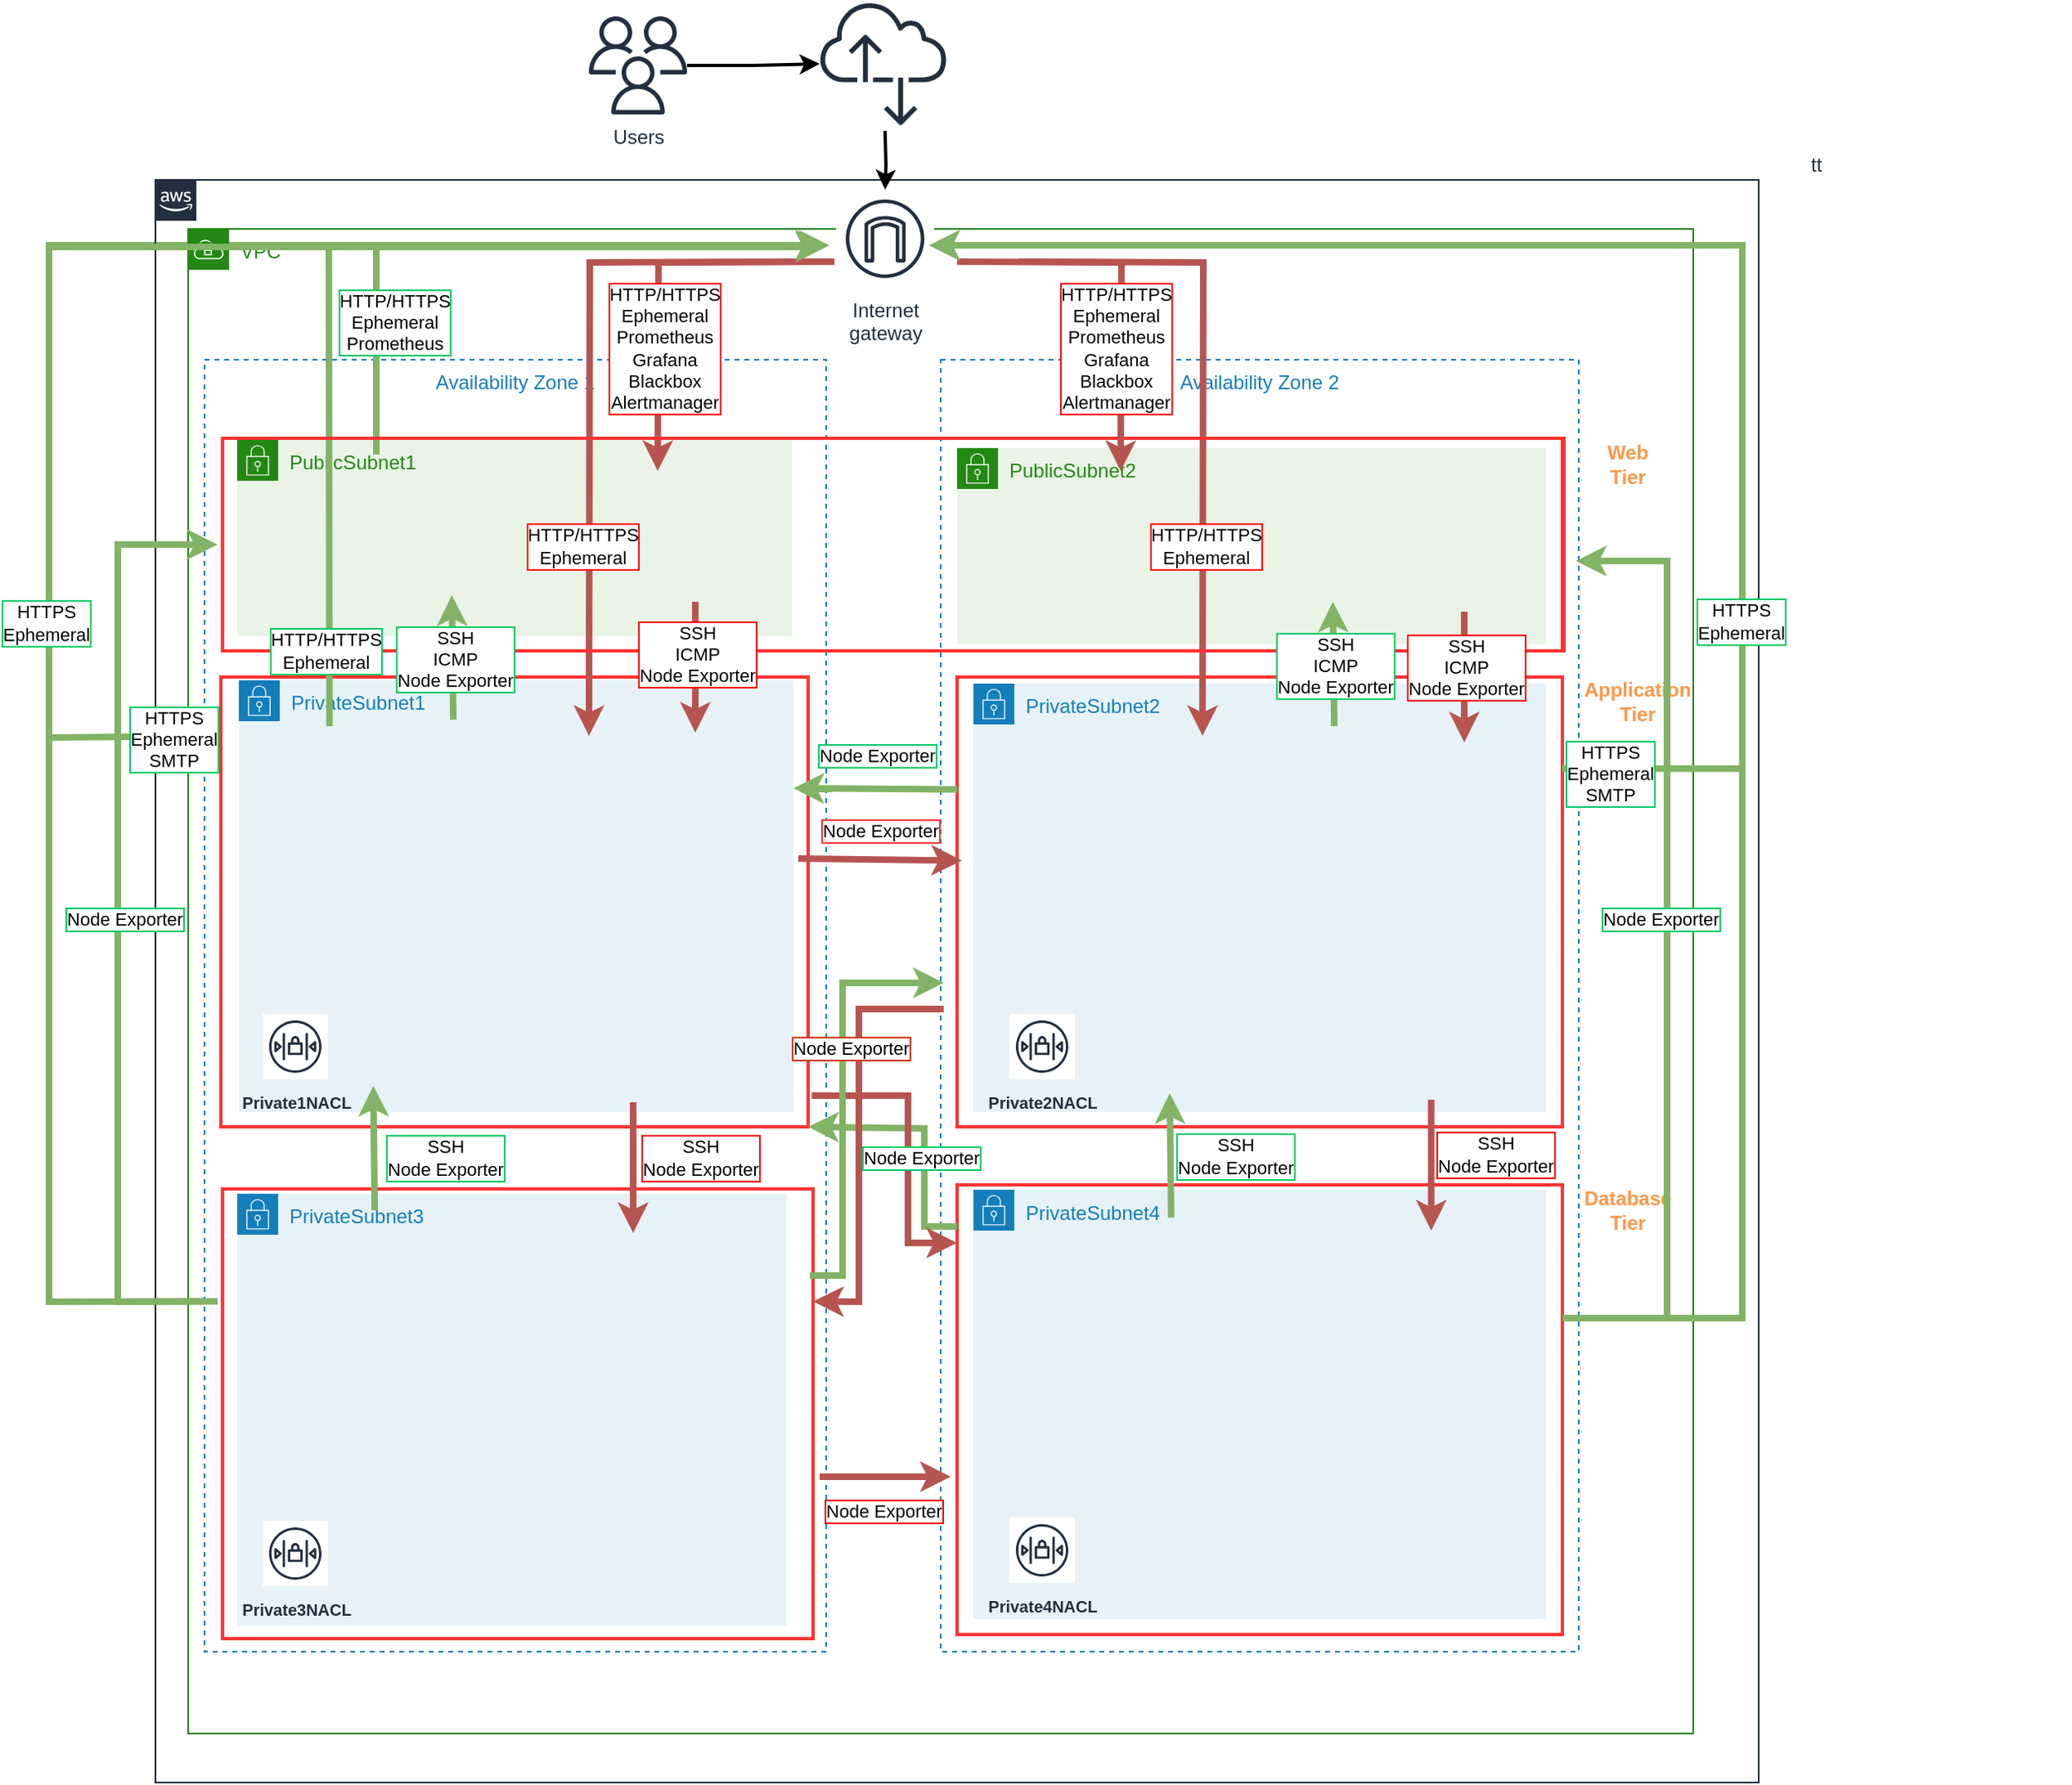 <mxfile version="20.7.4" type="device"><diagram id="jrXY4hO8n29qiqvIHeQG" name="Page-1"><mxGraphModel dx="2433" dy="2017" grid="1" gridSize="10" guides="1" tooltips="1" connect="1" arrows="1" fold="1" page="0" pageScale="1" pageWidth="827" pageHeight="1169" math="0" shadow="0"><root><mxCell id="0"/><mxCell id="1" parent="0"/><mxCell id="2zdiaghxo6D1exUONl13-29" value="" style="endArrow=classic;html=1;rounded=0;strokeColor=#82b366;fillColor=#d5e8d4;strokeWidth=4;exitX=0;exitY=0.25;exitDx=0;exitDy=0;" parent="1" source="2zdiaghxo6D1exUONl13-2" edge="1"><mxGeometry x="-1" y="185" width="50" height="50" relative="1" as="geometry"><mxPoint x="-1030" y="-110" as="sourcePoint"/><mxPoint x="-640" y="-760" as="targetPoint"/><Array as="points"><mxPoint x="-1115" y="-114"/><mxPoint x="-1115" y="-343"/><mxPoint x="-1115" y="-760"/></Array><mxPoint x="1" y="14" as="offset"/></mxGeometry></mxCell><mxCell id="5G6M97Ru5O6IGqaMy1Rf-22" value="tt" style="points=[[0,0],[0.25,0],[0.5,0],[0.75,0],[1,0],[1,0.25],[1,0.5],[1,0.75],[1,1],[0.75,1],[0.5,1],[0.25,1],[0,1],[0,0.75],[0,0.5],[0,0.25]];outlineConnect=0;gradientColor=none;html=1;whiteSpace=wrap;fontSize=12;fontStyle=0;shape=mxgraph.aws4.group;grIcon=mxgraph.aws4.group_aws_cloud_alt;strokeColor=#232F3E;verticalAlign=bottom;align=left;spacingLeft=30;fontColor=#232F3E;dashed=0;fillColor=none;labelPosition=right;verticalLabelPosition=top;" parent="1" vertex="1"><mxGeometry x="-1050" y="-800" width="980" height="980" as="geometry"/></mxCell><mxCell id="5G6M97Ru5O6IGqaMy1Rf-23" value="VPC" style="points=[[0,0],[0.25,0],[0.5,0],[0.75,0],[1,0],[1,0.25],[1,0.5],[1,0.75],[1,1],[0.75,1],[0.5,1],[0.25,1],[0,1],[0,0.75],[0,0.5],[0,0.25]];outlineConnect=0;gradientColor=none;html=1;whiteSpace=wrap;fontSize=12;fontStyle=0;shape=mxgraph.aws4.group;grIcon=mxgraph.aws4.group_vpc;strokeColor=#248814;fillColor=none;verticalAlign=top;align=left;spacingLeft=30;dashed=0;fontColor=#248814;" parent="1" vertex="1"><mxGeometry x="-1030" y="-770" width="920" height="920" as="geometry"/></mxCell><mxCell id="5G6M97Ru5O6IGqaMy1Rf-32" value="Availability Zone 2" style="strokeColor=#147EBA;dashed=1;verticalAlign=top;fontStyle=0;fontColor=#147EBA;" parent="1" vertex="1"><mxGeometry x="-570" y="-690" width="390" height="790" as="geometry"/></mxCell><mxCell id="2zdiaghxo6D1exUONl13-38" value="&lt;p style=&quot;line-height: 0%;&quot;&gt;&lt;br&gt;&lt;/p&gt;" style="rounded=0;whiteSpace=wrap;html=1;strokeColor=#FF3333;strokeWidth=2;fillColor=none;labelPosition=right;verticalLabelPosition=top;align=left;verticalAlign=bottom;fontColor=default;" parent="1" vertex="1"><mxGeometry x="-1010" y="-642" width="820" height="130" as="geometry"/></mxCell><mxCell id="5G6M97Ru5O6IGqaMy1Rf-31" value="Availability Zone 1" style="strokeColor=#147EBA;dashed=1;verticalAlign=top;fontStyle=0;fontColor=#147EBA;" parent="1" vertex="1"><mxGeometry x="-1020" y="-690" width="380" height="790" as="geometry"/></mxCell><mxCell id="2zdiaghxo6D1exUONl13-3" value="" style="rounded=0;whiteSpace=wrap;html=1;strokeColor=#FF3333;strokeWidth=2;fillColor=none;" parent="1" vertex="1"><mxGeometry x="-560" y="-185.5" width="370" height="275" as="geometry"/></mxCell><mxCell id="2zdiaghxo6D1exUONl13-2" value="" style="rounded=0;whiteSpace=wrap;html=1;strokeColor=#FF3333;strokeWidth=2;fillColor=none;" parent="1" vertex="1"><mxGeometry x="-1009" y="-183" width="361" height="275" as="geometry"/></mxCell><mxCell id="5G6M97Ru5O6IGqaMy1Rf-27" value="PrivateSubnet2" style="points=[[0,0],[0.25,0],[0.5,0],[0.75,0],[1,0],[1,0.25],[1,0.5],[1,0.75],[1,1],[0.75,1],[0.5,1],[0.25,1],[0,1],[0,0.75],[0,0.5],[0,0.25]];outlineConnect=0;gradientColor=none;html=1;whiteSpace=wrap;fontSize=12;fontStyle=0;shape=mxgraph.aws4.group;grIcon=mxgraph.aws4.group_security_group;grStroke=0;strokeColor=#147EBA;fillColor=#E6F2F8;verticalAlign=top;align=left;spacingLeft=30;fontColor=#147EBA;dashed=0;" parent="1" vertex="1"><mxGeometry x="-550" y="-492" width="350" height="262" as="geometry"/></mxCell><mxCell id="2zdiaghxo6D1exUONl13-4" value="&lt;blockquote style=&quot;margin: 0px 0px 0px 40px; border: none; padding: 0px; line-height: 0%;&quot;&gt;&lt;br&gt;&lt;/blockquote&gt;" style="rounded=0;whiteSpace=wrap;html=1;strokeColor=#FF3333;strokeWidth=2;fillColor=none;align=left;labelPosition=right;verticalLabelPosition=top;verticalAlign=bottom;fontColor=#FF0000;fontStyle=1" parent="1" vertex="1"><mxGeometry x="-560" y="-496" width="370" height="275" as="geometry"/></mxCell><mxCell id="2zdiaghxo6D1exUONl13-5" value="" style="rounded=0;whiteSpace=wrap;html=1;strokeColor=#FF3333;strokeWidth=2;fillColor=none;" parent="1" vertex="1"><mxGeometry x="-1010" y="-496" width="359" height="275" as="geometry"/></mxCell><mxCell id="5G6M97Ru5O6IGqaMy1Rf-26" value="PrivateSubnet1" style="points=[[0,0],[0.25,0],[0.5,0],[0.75,0],[1,0],[1,0.25],[1,0.5],[1,0.75],[1,1],[0.75,1],[0.5,1],[0.25,1],[0,1],[0,0.75],[0,0.5],[0,0.25]];outlineConnect=0;gradientColor=none;html=1;whiteSpace=wrap;fontSize=12;fontStyle=0;shape=mxgraph.aws4.group;grIcon=mxgraph.aws4.group_security_group;grStroke=0;strokeColor=#147EBA;fillColor=#E6F2F8;verticalAlign=top;align=left;spacingLeft=30;fontColor=#147EBA;dashed=0;" parent="1" vertex="1"><mxGeometry x="-999" y="-494" width="339" height="264" as="geometry"/></mxCell><mxCell id="5G6M97Ru5O6IGqaMy1Rf-24" value="PublicSubnet1" style="points=[[0,0],[0.25,0],[0.5,0],[0.75,0],[1,0],[1,0.25],[1,0.5],[1,0.75],[1,1],[0.75,1],[0.5,1],[0.25,1],[0,1],[0,0.75],[0,0.5],[0,0.25]];outlineConnect=0;gradientColor=none;html=1;whiteSpace=wrap;fontSize=12;fontStyle=0;shape=mxgraph.aws4.group;grIcon=mxgraph.aws4.group_security_group;grStroke=0;strokeColor=#248814;fillColor=#E9F3E6;verticalAlign=top;align=left;spacingLeft=30;fontColor=#248814;dashed=0;" parent="1" vertex="1"><mxGeometry x="-1000" y="-641" width="339" height="120" as="geometry"/></mxCell><mxCell id="5G6M97Ru5O6IGqaMy1Rf-25" value="PublicSubnet2" style="points=[[0,0],[0.25,0],[0.5,0],[0.75,0],[1,0],[1,0.25],[1,0.5],[1,0.75],[1,1],[0.75,1],[0.5,1],[0.25,1],[0,1],[0,0.75],[0,0.5],[0,0.25]];outlineConnect=0;gradientColor=none;html=1;whiteSpace=wrap;fontSize=12;fontStyle=0;shape=mxgraph.aws4.group;grIcon=mxgraph.aws4.group_security_group;grStroke=0;strokeColor=#248814;fillColor=#E9F3E6;verticalAlign=top;align=left;spacingLeft=30;fontColor=#248814;dashed=0;" parent="1" vertex="1"><mxGeometry x="-560" y="-636" width="360" height="120" as="geometry"/></mxCell><mxCell id="xLXbCmjDXcXgFieV5TB8-3" value="" style="edgeStyle=orthogonalEdgeStyle;rounded=0;orthogonalLoop=1;jettySize=auto;html=1;strokeWidth=2;" parent="1" source="5G6M97Ru5O6IGqaMy1Rf-37" target="xLXbCmjDXcXgFieV5TB8-2" edge="1"><mxGeometry relative="1" as="geometry"/></mxCell><mxCell id="5G6M97Ru5O6IGqaMy1Rf-37" value="Users" style="outlineConnect=0;fontColor=#232F3E;gradientColor=none;fillColor=#232F3E;strokeColor=none;dashed=0;verticalLabelPosition=bottom;verticalAlign=top;align=center;html=1;fontSize=12;fontStyle=0;aspect=fixed;pointerEvents=1;shape=mxgraph.aws4.users;" parent="1" vertex="1"><mxGeometry x="-785" y="-900" width="60" height="60" as="geometry"/></mxCell><mxCell id="xLXbCmjDXcXgFieV5TB8-1" value="Internet&#10;gateway" style="sketch=0;outlineConnect=0;fontColor=#232F3E;gradientColor=none;strokeColor=#232F3E;fillColor=#ffffff;dashed=0;verticalLabelPosition=bottom;verticalAlign=top;align=center;html=1;fontSize=12;fontStyle=0;aspect=fixed;shape=mxgraph.aws4.resourceIcon;resIcon=mxgraph.aws4.internet_gateway;" parent="1" vertex="1"><mxGeometry x="-634" y="-794" width="60" height="60" as="geometry"/></mxCell><mxCell id="xLXbCmjDXcXgFieV5TB8-4" value="" style="edgeStyle=orthogonalEdgeStyle;rounded=0;orthogonalLoop=1;jettySize=auto;html=1;strokeWidth=2;" parent="1" target="xLXbCmjDXcXgFieV5TB8-1" edge="1"><mxGeometry relative="1" as="geometry"><mxPoint x="-604" y="-830" as="sourcePoint"/></mxGeometry></mxCell><mxCell id="xLXbCmjDXcXgFieV5TB8-2" value="" style="sketch=0;outlineConnect=0;fontColor=#232F3E;gradientColor=none;fillColor=#232F3D;strokeColor=none;dashed=0;verticalLabelPosition=bottom;verticalAlign=top;align=center;html=1;fontSize=12;fontStyle=0;aspect=fixed;pointerEvents=1;shape=mxgraph.aws4.internet_alt2;" parent="1" vertex="1"><mxGeometry x="-644" y="-910" width="78" height="78" as="geometry"/></mxCell><mxCell id="xLXbCmjDXcXgFieV5TB8-15" value="PrivateSubnet3" style="points=[[0,0],[0.25,0],[0.5,0],[0.75,0],[1,0],[1,0.25],[1,0.5],[1,0.75],[1,1],[0.75,1],[0.5,1],[0.25,1],[0,1],[0,0.75],[0,0.5],[0,0.25]];outlineConnect=0;gradientColor=none;html=1;whiteSpace=wrap;fontSize=12;fontStyle=0;shape=mxgraph.aws4.group;grIcon=mxgraph.aws4.group_security_group;grStroke=0;strokeColor=#147EBA;fillColor=#E6F2F8;verticalAlign=top;align=left;spacingLeft=30;fontColor=#147EBA;dashed=0;" parent="1" vertex="1"><mxGeometry x="-1000" y="-180" width="335.5" height="264" as="geometry"/></mxCell><mxCell id="xLXbCmjDXcXgFieV5TB8-18" value="PrivateSubnet4" style="points=[[0,0],[0.25,0],[0.5,0],[0.75,0],[1,0],[1,0.25],[1,0.5],[1,0.75],[1,1],[0.75,1],[0.5,1],[0.25,1],[0,1],[0,0.75],[0,0.5],[0,0.25]];outlineConnect=0;gradientColor=none;html=1;whiteSpace=wrap;fontSize=12;fontStyle=0;shape=mxgraph.aws4.group;grIcon=mxgraph.aws4.group_security_group;grStroke=0;strokeColor=#147EBA;fillColor=#E6F2F8;verticalAlign=top;align=left;spacingLeft=30;fontColor=#147EBA;dashed=0;" parent="1" vertex="1"><mxGeometry x="-550" y="-182.5" width="350" height="262.5" as="geometry"/></mxCell><mxCell id="uyt5jaZ_HBhLrm_yC9xE-3" value="Web&lt;br&gt;Tier" style="text;strokeColor=none;align=center;fillColor=none;html=1;verticalAlign=middle;whiteSpace=wrap;rounded=0;fontColor=#FF9747;fontStyle=1" parent="1" vertex="1"><mxGeometry x="-180" y="-641" width="60" height="30" as="geometry"/></mxCell><mxCell id="uyt5jaZ_HBhLrm_yC9xE-4" value="Application&lt;br&gt;Tier" style="text;strokeColor=none;align=center;fillColor=none;html=1;verticalAlign=middle;whiteSpace=wrap;rounded=0;fontColor=#FF9747;fontStyle=1" parent="1" vertex="1"><mxGeometry x="-174" y="-496" width="60" height="30" as="geometry"/></mxCell><mxCell id="uyt5jaZ_HBhLrm_yC9xE-5" value="Database&lt;br&gt;Tier" style="text;strokeColor=none;align=center;fillColor=none;html=1;verticalAlign=middle;whiteSpace=wrap;rounded=0;fontColor=#FF9747;fontStyle=1" parent="1" vertex="1"><mxGeometry x="-180" y="-185.5" width="60" height="30" as="geometry"/></mxCell><mxCell id="uyt5jaZ_HBhLrm_yC9xE-8" value="&lt;font style=&quot;font-size: 10px;&quot;&gt;Private1NACL&lt;/font&gt;" style="sketch=0;outlineConnect=0;fontColor=#232F3E;gradientColor=none;strokeColor=#232F3E;fillColor=#ffffff;dashed=0;verticalLabelPosition=bottom;verticalAlign=top;align=center;html=1;fontSize=12;fontStyle=1;aspect=fixed;shape=mxgraph.aws4.resourceIcon;resIcon=mxgraph.aws4.network_access_control_list;" parent="1" vertex="1"><mxGeometry x="-984.5" y="-290" width="40" height="40" as="geometry"/></mxCell><mxCell id="uyt5jaZ_HBhLrm_yC9xE-10" value="&lt;font style=&quot;font-size: 10px;&quot;&gt;Private2NACL&lt;/font&gt;" style="sketch=0;outlineConnect=0;fontColor=#232F3E;gradientColor=none;strokeColor=#232F3E;fillColor=#ffffff;dashed=0;verticalLabelPosition=bottom;verticalAlign=top;align=center;html=1;fontSize=12;fontStyle=1;aspect=fixed;shape=mxgraph.aws4.resourceIcon;resIcon=mxgraph.aws4.network_access_control_list;direction=east;" parent="1" vertex="1"><mxGeometry x="-528" y="-290" width="40" height="40" as="geometry"/></mxCell><mxCell id="uyt5jaZ_HBhLrm_yC9xE-11" value="&lt;font style=&quot;font-size: 10px;&quot;&gt;Private3NACL&lt;/font&gt;" style="sketch=0;outlineConnect=0;fontColor=#232F3E;gradientColor=none;strokeColor=#232F3E;fillColor=#ffffff;dashed=0;verticalLabelPosition=bottom;verticalAlign=top;align=center;html=1;fontSize=12;fontStyle=1;aspect=fixed;shape=mxgraph.aws4.resourceIcon;resIcon=mxgraph.aws4.network_access_control_list;" parent="1" vertex="1"><mxGeometry x="-984.5" y="20" width="40" height="40" as="geometry"/></mxCell><mxCell id="uyt5jaZ_HBhLrm_yC9xE-12" value="&lt;font style=&quot;font-size: 10px;&quot;&gt;Private4NACL&lt;/font&gt;" style="sketch=0;outlineConnect=0;fontColor=#232F3E;gradientColor=none;strokeColor=#232F3E;fillColor=#ffffff;dashed=0;verticalLabelPosition=bottom;verticalAlign=top;align=center;html=1;fontSize=12;fontStyle=1;aspect=fixed;shape=mxgraph.aws4.resourceIcon;resIcon=mxgraph.aws4.network_access_control_list;" parent="1" vertex="1"><mxGeometry x="-528" y="18" width="40" height="40" as="geometry"/></mxCell><mxCell id="xFBPH7expV1PxLe_VSN9-13" value="" style="edgeStyle=orthogonalEdgeStyle;orthogonalLoop=1;jettySize=auto;html=1;rounded=0;fillColor=#f8cecc;strokeColor=#b85450;strokeWidth=4;" parent="1" edge="1"><mxGeometry relative="1" as="geometry"><mxPoint x="-720" y="-542" as="sourcePoint"/><mxPoint x="-720" y="-462" as="targetPoint"/></mxGeometry></mxCell><mxCell id="IY-KNxv3VzHNQ_SrPp_i-1" style="edgeStyle=orthogonalEdgeStyle;rounded=0;orthogonalLoop=1;jettySize=auto;html=1;exitX=0.5;exitY=1;exitDx=0;exitDy=0;" parent="1" source="5G6M97Ru5O6IGqaMy1Rf-24" target="5G6M97Ru5O6IGqaMy1Rf-24" edge="1"><mxGeometry relative="1" as="geometry"/></mxCell><mxCell id="IY-KNxv3VzHNQ_SrPp_i-3" value="" style="endArrow=classic;html=1;rounded=0;exitX=0.411;exitY=-0.003;exitDx=0;exitDy=0;exitPerimeter=0;strokeColor=#82b366;fillColor=#d5e8d4;strokeWidth=4;" parent="1" edge="1"><mxGeometry width="50" height="50" relative="1" as="geometry"><mxPoint x="-867.952" y="-469.962" as="sourcePoint"/><mxPoint x="-868.817" y="-546" as="targetPoint"/></mxGeometry></mxCell><mxCell id="IY-KNxv3VzHNQ_SrPp_i-6" value="" style="edgeStyle=orthogonalEdgeStyle;orthogonalLoop=1;jettySize=auto;html=1;rounded=0;fillColor=#f8cecc;strokeColor=#b85450;strokeWidth=4;" parent="1" edge="1"><mxGeometry relative="1" as="geometry"><mxPoint x="-635" y="-750" as="sourcePoint"/><mxPoint x="-743" y="-622" as="targetPoint"/></mxGeometry></mxCell><mxCell id="IY-KNxv3VzHNQ_SrPp_i-7" value="HTTP/HTTPS&lt;br&gt;Ephemeral&lt;br&gt;Prometheus&lt;br&gt;Grafana&lt;br style=&quot;border-color: var(--border-color);&quot;&gt;Blackbox&lt;br style=&quot;border-color: var(--border-color);&quot;&gt;Alertmanager" style="edgeLabel;html=1;align=center;verticalAlign=middle;resizable=0;points=[];fontColor=#030303;labelBorderColor=#fd0808;" parent="1" vertex="1" connectable="0"><mxGeometry x="-770" y="-691.001" as="geometry"><mxPoint x="31" y="-6" as="offset"/></mxGeometry></mxCell><mxCell id="2zdiaghxo6D1exUONl13-6" value="" style="endArrow=classic;html=1;rounded=0;strokeWidth=4;fillColor=#d5e8d4;strokeColor=#82b366;" parent="1" edge="1"><mxGeometry width="50" height="50" relative="1" as="geometry"><mxPoint x="-915" y="-632" as="sourcePoint"/><mxPoint x="-638" y="-760" as="targetPoint"/><Array as="points"><mxPoint x="-915" y="-760"/></Array></mxGeometry></mxCell><mxCell id="IY-KNxv3VzHNQ_SrPp_i-8" value="HTTP/HTTPS&lt;br&gt;Ephemeral&lt;br&gt;Prometheus" style="edgeLabel;html=1;align=center;verticalAlign=middle;resizable=0;points=[];fontColor=#000000;labelBorderColor=#00CC66;" parent="1" vertex="1" connectable="0"><mxGeometry x="-935.5" y="-707.001" as="geometry"><mxPoint x="31" y="-6" as="offset"/></mxGeometry></mxCell><mxCell id="2zdiaghxo6D1exUONl13-10" value="" style="endArrow=classic;html=1;rounded=0;exitX=0;exitY=0.25;exitDx=0;exitDy=0;strokeColor=#82b366;fillColor=#d5e8d4;strokeWidth=4;entryX=1;entryY=0.25;entryDx=0;entryDy=0;" parent="1" source="2zdiaghxo6D1exUONl13-4" target="5G6M97Ru5O6IGqaMy1Rf-26" edge="1"><mxGeometry width="50" height="50" relative="1" as="geometry"><mxPoint x="-568.14" y="-425.125" as="sourcePoint"/><mxPoint x="-644" y="-425" as="targetPoint"/></mxGeometry></mxCell><mxCell id="2zdiaghxo6D1exUONl13-11" value="Node Exporter" style="edgeLabel;html=1;align=center;verticalAlign=middle;resizable=0;points=[];fontColor=#000000;labelBorderColor=#00CC66;" parent="1" vertex="1" connectable="0"><mxGeometry x="-640.0" y="-442.001" as="geometry"><mxPoint x="31" y="-6" as="offset"/></mxGeometry></mxCell><mxCell id="2zdiaghxo6D1exUONl13-12" value="" style="endArrow=classic;html=1;rounded=0;exitX=0;exitY=0.25;exitDx=0;exitDy=0;strokeColor=#82b366;fillColor=#d5e8d4;strokeWidth=4;entryX=0;entryY=0.5;entryDx=0;entryDy=0;" parent="1" edge="1"><mxGeometry x="-1" y="185" width="50" height="50" relative="1" as="geometry"><mxPoint x="-1012" y="-114.25" as="sourcePoint"/><mxPoint x="-1012" y="-577" as="targetPoint"/><Array as="points"><mxPoint x="-1073" y="-114"/><mxPoint x="-1073" y="-340"/><mxPoint x="-1073" y="-577"/></Array><mxPoint x="1" y="14" as="offset"/></mxGeometry></mxCell><mxCell id="2zdiaghxo6D1exUONl13-14" value="SSH&lt;br&gt;&lt;span style=&quot;color: rgb(0, 0, 0);&quot;&gt;Node Exporter&lt;/span&gt;" style="edgeLabel;html=1;align=center;verticalAlign=middle;resizable=0;points=[];fontColor=#030303;labelBorderColor=#f70808;" parent="1" vertex="1" connectable="0"><mxGeometry x="-748" y="-196.001" as="geometry"><mxPoint x="31" y="-6" as="offset"/></mxGeometry></mxCell><mxCell id="2zdiaghxo6D1exUONl13-15" value="" style="edgeStyle=orthogonalEdgeStyle;orthogonalLoop=1;jettySize=auto;html=1;rounded=0;fillColor=#f8cecc;strokeColor=#b85450;strokeWidth=4;" parent="1" edge="1"><mxGeometry relative="1" as="geometry"><mxPoint x="-758" y="-236" as="sourcePoint"/><mxPoint x="-758" y="-156" as="targetPoint"/></mxGeometry></mxCell><mxCell id="2zdiaghxo6D1exUONl13-17" value="" style="endArrow=classic;html=1;rounded=0;strokeWidth=4;exitX=1;exitY=0.5;exitDx=0;exitDy=0;fillColor=#f8cecc;strokeColor=#b85450;" parent="1" edge="1"><mxGeometry width="50" height="50" relative="1" as="geometry"><mxPoint x="-657" y="-385" as="sourcePoint"/><mxPoint x="-557" y="-383.772" as="targetPoint"/></mxGeometry></mxCell><mxCell id="2zdiaghxo6D1exUONl13-18" value="Node Exporter" style="edgeLabel;html=1;align=center;verticalAlign=middle;resizable=0;points=[];fontColor=#000000;labelBorderColor=#FF3333;" parent="1" vertex="1" connectable="0"><mxGeometry x="-638.0" y="-396.001" as="geometry"><mxPoint x="31" y="-6" as="offset"/></mxGeometry></mxCell><mxCell id="2zdiaghxo6D1exUONl13-19" value="SSH&lt;br&gt;Node Exporter" style="edgeLabel;html=1;align=center;verticalAlign=middle;resizable=0;points=[];fontColor=#000000;labelBorderColor=#00CC66;" parent="1" vertex="1" connectable="0"><mxGeometry x="-904" y="-196.001" as="geometry"><mxPoint x="31" y="-6" as="offset"/></mxGeometry></mxCell><mxCell id="2zdiaghxo6D1exUONl13-20" value="" style="endArrow=classic;html=1;rounded=0;exitX=0.411;exitY=-0.003;exitDx=0;exitDy=0;exitPerimeter=0;strokeColor=#82b366;fillColor=#d5e8d4;strokeWidth=4;" parent="1" edge="1"><mxGeometry width="50" height="50" relative="1" as="geometry"><mxPoint x="-915.952" y="-169.962" as="sourcePoint"/><mxPoint x="-916.817" y="-246" as="targetPoint"/></mxGeometry></mxCell><mxCell id="2zdiaghxo6D1exUONl13-21" value="" style="endArrow=classic;html=1;rounded=0;strokeWidth=4;entryX=1;entryY=1;entryDx=0;entryDy=0;fillColor=#d5e8d4;strokeColor=#82b366;" parent="1" target="2zdiaghxo6D1exUONl13-5" edge="1"><mxGeometry width="50" height="50" relative="1" as="geometry"><mxPoint x="-560" y="-160" as="sourcePoint"/><mxPoint x="-580" y="-290" as="targetPoint"/><Array as="points"><mxPoint x="-580" y="-160"/><mxPoint x="-580" y="-220"/></Array></mxGeometry></mxCell><mxCell id="2zdiaghxo6D1exUONl13-23" value="" style="endArrow=classic;html=1;rounded=0;exitX=0.411;exitY=-0.003;exitDx=0;exitDy=0;exitPerimeter=0;strokeColor=#82b366;fillColor=#d5e8d4;strokeWidth=4;" parent="1" edge="1"><mxGeometry width="50" height="50" relative="1" as="geometry"><mxPoint x="-943.632" y="-466.002" as="sourcePoint"/><mxPoint x="-640" y="-760" as="targetPoint"/><Array as="points"><mxPoint x="-944" y="-760"/></Array></mxGeometry></mxCell><mxCell id="2zdiaghxo6D1exUONl13-25" value="" style="endArrow=classic;html=1;rounded=0;strokeWidth=4;exitX=1.006;exitY=0.931;exitDx=0;exitDy=0;fillColor=#f8cecc;strokeColor=#b85450;exitPerimeter=0;entryX=0;entryY=0.129;entryDx=0;entryDy=0;entryPerimeter=0;" parent="1" source="2zdiaghxo6D1exUONl13-5" target="2zdiaghxo6D1exUONl13-3" edge="1"><mxGeometry width="50" height="50" relative="1" as="geometry"><mxPoint x="-651" y="-270.61" as="sourcePoint"/><mxPoint x="-570" y="-150" as="targetPoint"/><Array as="points"><mxPoint x="-590" y="-240"/><mxPoint x="-590" y="-150"/></Array></mxGeometry></mxCell><mxCell id="2zdiaghxo6D1exUONl13-27" value="" style="edgeStyle=orthogonalEdgeStyle;orthogonalLoop=1;jettySize=auto;html=1;rounded=0;fillColor=#f8cecc;strokeColor=#b85450;strokeWidth=4;" parent="1" edge="1"><mxGeometry relative="1" as="geometry"><mxPoint x="-640" y="-750" as="sourcePoint"/><mxPoint x="-785" y="-460" as="targetPoint"/></mxGeometry></mxCell><mxCell id="2zdiaghxo6D1exUONl13-28" value="HTTP/HTTPS&lt;br&gt;Ephemeral" style="edgeLabel;html=1;align=center;verticalAlign=middle;resizable=0;points=[];fontColor=#030303;labelBorderColor=#f70808;" parent="1" vertex="1" connectable="0"><mxGeometry x="-820" y="-570.001" as="geometry"><mxPoint x="31" y="-6" as="offset"/></mxGeometry></mxCell><mxCell id="2zdiaghxo6D1exUONl13-13" value="Node Exporter" style="edgeLabel;html=1;align=center;verticalAlign=middle;resizable=0;points=[];fontColor=#000000;labelBorderColor=#00CC66;" parent="1" vertex="1" connectable="0"><mxGeometry x="-868.5" y="-460.001" as="geometry"><mxPoint x="-201" y="112" as="offset"/></mxGeometry></mxCell><mxCell id="2zdiaghxo6D1exUONl13-31" value="&lt;span style=&quot;color: rgb(0, 0, 0);&quot;&gt;Node Exporter&lt;/span&gt;" style="edgeLabel;html=1;align=center;verticalAlign=middle;resizable=0;points=[];fontColor=#030303;labelBorderColor=#f70808;" parent="1" vertex="1" connectable="0"><mxGeometry x="-636" y="19.999" as="geometry"><mxPoint x="31" y="-6" as="offset"/></mxGeometry></mxCell><mxCell id="2zdiaghxo6D1exUONl13-32" value="" style="edgeStyle=orthogonalEdgeStyle;orthogonalLoop=1;jettySize=auto;html=1;rounded=0;fillColor=#f8cecc;strokeColor=#b85450;strokeWidth=4;entryX=-0.005;entryY=0.42;entryDx=0;entryDy=0;entryPerimeter=0;" parent="1" edge="1"><mxGeometry relative="1" as="geometry"><mxPoint x="-644" y="-7" as="sourcePoint"/><mxPoint x="-563.85" y="-7" as="targetPoint"/></mxGeometry></mxCell><mxCell id="2zdiaghxo6D1exUONl13-34" value="" style="endArrow=classic;html=1;rounded=0;strokeWidth=4;fillColor=#d5e8d4;strokeColor=#82b366;entryX=-0.022;entryY=0.68;entryDx=0;entryDy=0;entryPerimeter=0;" parent="1" target="2zdiaghxo6D1exUONl13-4" edge="1"><mxGeometry width="50" height="50" relative="1" as="geometry"><mxPoint x="-650" y="-130" as="sourcePoint"/><mxPoint x="-641" y="-211" as="targetPoint"/><Array as="points"><mxPoint x="-630" y="-130"/><mxPoint x="-630" y="-309"/></Array></mxGeometry></mxCell><mxCell id="2zdiaghxo6D1exUONl13-22" value="Node Exporter" style="edgeLabel;html=1;align=center;verticalAlign=middle;resizable=0;points=[];fontColor=#000000;labelBorderColor=#00CC66;" parent="1" vertex="1" connectable="0"><mxGeometry x="-613.0" y="-196.001" as="geometry"><mxPoint x="31" y="-6" as="offset"/></mxGeometry></mxCell><mxCell id="2zdiaghxo6D1exUONl13-36" value="" style="endArrow=classic;html=1;rounded=0;strokeWidth=4;exitX=-0.022;exitY=0.738;exitDx=0;exitDy=0;fillColor=#f8cecc;strokeColor=#b85450;exitPerimeter=0;entryX=1;entryY=0.25;entryDx=0;entryDy=0;" parent="1" source="2zdiaghxo6D1exUONl13-4" target="2zdiaghxo6D1exUONl13-2" edge="1"><mxGeometry width="50" height="50" relative="1" as="geometry"><mxPoint x="-638.846" y="-229.975" as="sourcePoint"/><mxPoint x="-550" y="-140.025" as="targetPoint"/><Array as="points"><mxPoint x="-620" y="-293"/><mxPoint x="-620" y="-114"/></Array></mxGeometry></mxCell><mxCell id="2zdiaghxo6D1exUONl13-37" value="Node Exporter" style="edgeLabel;html=1;align=center;verticalAlign=middle;resizable=0;points=[];fontColor=#000000;labelBorderColor=#CC3E1B;" parent="1" vertex="1" connectable="0"><mxGeometry x="-656.0" y="-263.001" as="geometry"><mxPoint x="31" y="-6" as="offset"/></mxGeometry></mxCell><mxCell id="2zdiaghxo6D1exUONl13-39" value="" style="endArrow=classic;html=1;rounded=0;strokeColor=#82b366;fillColor=#d5e8d4;strokeWidth=4;entryX=1.004;entryY=0.577;entryDx=0;entryDy=0;entryPerimeter=0;" parent="1" edge="1"><mxGeometry x="-1" y="185" width="50" height="50" relative="1" as="geometry"><mxPoint x="-156" y="-104" as="sourcePoint"/><mxPoint x="-181.72" y="-566.99" as="targetPoint"/><Array as="points"><mxPoint x="-126" y="-104"/><mxPoint x="-126" y="-567"/></Array><mxPoint x="1" y="14" as="offset"/></mxGeometry></mxCell><mxCell id="2zdiaghxo6D1exUONl13-40" value="" style="endArrow=classic;html=1;rounded=0;strokeColor=#82b366;fillColor=#d5e8d4;strokeWidth=4;entryX=0.95;entryY=0.567;entryDx=0;entryDy=0;entryPerimeter=0;" parent="1" target="xLXbCmjDXcXgFieV5TB8-1" edge="1"><mxGeometry x="-1" y="185" width="50" height="50" relative="1" as="geometry"><mxPoint x="-190" y="-104" as="sourcePoint"/><mxPoint x="330" y="-750" as="targetPoint"/><Array as="points"><mxPoint x="-80" y="-104"/><mxPoint x="-80" y="-330"/><mxPoint x="-80" y="-760"/></Array><mxPoint x="1" y="14" as="offset"/></mxGeometry></mxCell><mxCell id="2zdiaghxo6D1exUONl13-42" value="" style="edgeStyle=orthogonalEdgeStyle;orthogonalLoop=1;jettySize=auto;html=1;rounded=0;fillColor=#f8cecc;strokeColor=#b85450;strokeWidth=4;" parent="1" edge="1"><mxGeometry relative="1" as="geometry"><mxPoint x="-250" y="-536" as="sourcePoint"/><mxPoint x="-250" y="-456" as="targetPoint"/></mxGeometry></mxCell><mxCell id="2zdiaghxo6D1exUONl13-43" value="" style="endArrow=classic;html=1;rounded=0;exitX=0.411;exitY=-0.003;exitDx=0;exitDy=0;exitPerimeter=0;strokeColor=#82b366;fillColor=#d5e8d4;strokeWidth=4;" parent="1" edge="1"><mxGeometry width="50" height="50" relative="1" as="geometry"><mxPoint x="-329.452" y="-466.002" as="sourcePoint"/><mxPoint x="-330.317" y="-542.04" as="targetPoint"/></mxGeometry></mxCell><mxCell id="2zdiaghxo6D1exUONl13-45" value="SSH&lt;br&gt;&lt;span style=&quot;color: rgb(0, 0, 0);&quot;&gt;Node Exporter&lt;/span&gt;" style="edgeLabel;html=1;align=center;verticalAlign=middle;resizable=0;points=[];fontColor=#030303;labelBorderColor=#f70808;" parent="1" vertex="1" connectable="0"><mxGeometry x="-262.18" y="-198.501" as="geometry"><mxPoint x="31" y="-6" as="offset"/></mxGeometry></mxCell><mxCell id="2zdiaghxo6D1exUONl13-46" value="" style="edgeStyle=orthogonalEdgeStyle;orthogonalLoop=1;jettySize=auto;html=1;rounded=0;fillColor=#f8cecc;strokeColor=#b85450;strokeWidth=4;" parent="1" edge="1"><mxGeometry relative="1" as="geometry"><mxPoint x="-270.18" y="-237.5" as="sourcePoint"/><mxPoint x="-270.18" y="-157.5" as="targetPoint"/></mxGeometry></mxCell><mxCell id="2zdiaghxo6D1exUONl13-47" value="SSH&lt;br&gt;Node Exporter" style="edgeLabel;html=1;align=center;verticalAlign=middle;resizable=0;points=[];fontColor=#000000;labelBorderColor=#00CC66;" parent="1" vertex="1" connectable="0"><mxGeometry x="-421.18" y="-197.501" as="geometry"><mxPoint x="31" y="-6" as="offset"/></mxGeometry></mxCell><mxCell id="2zdiaghxo6D1exUONl13-48" value="" style="endArrow=classic;html=1;rounded=0;exitX=0.411;exitY=-0.003;exitDx=0;exitDy=0;exitPerimeter=0;strokeColor=#82b366;fillColor=#d5e8d4;strokeWidth=4;" parent="1" edge="1"><mxGeometry width="50" height="50" relative="1" as="geometry"><mxPoint x="-429.132" y="-165.462" as="sourcePoint"/><mxPoint x="-429.997" y="-241.5" as="targetPoint"/></mxGeometry></mxCell><mxCell id="2zdiaghxo6D1exUONl13-52" value="" style="edgeStyle=orthogonalEdgeStyle;orthogonalLoop=1;jettySize=auto;html=1;rounded=0;fillColor=#f8cecc;strokeColor=#b85450;strokeWidth=4;" parent="1" edge="1"><mxGeometry relative="1" as="geometry"><mxPoint x="-523" y="-750" as="sourcePoint"/><mxPoint x="-410" y="-460" as="targetPoint"/></mxGeometry></mxCell><mxCell id="2zdiaghxo6D1exUONl13-54" value="Node Exporter" style="edgeLabel;html=1;align=center;verticalAlign=middle;resizable=0;points=[];fontColor=#000000;labelBorderColor=#00CC66;" parent="1" vertex="1" connectable="0"><mxGeometry x="71" y="-460.001" as="geometry"><mxPoint x="-201" y="112" as="offset"/></mxGeometry></mxCell><mxCell id="2zdiaghxo6D1exUONl13-57" value="HTTP/HTTPS&lt;br&gt;Ephemeral" style="edgeLabel;html=1;align=center;verticalAlign=middle;resizable=0;points=[];fontColor=#030303;labelBorderColor=#f70808;" parent="1" vertex="1" connectable="0"><mxGeometry x="-439" y="-570.001" as="geometry"><mxPoint x="31" y="-6" as="offset"/></mxGeometry></mxCell><mxCell id="2zdiaghxo6D1exUONl13-1" value="&lt;p style=&quot;line-height: 0%;&quot;&gt;&lt;br&gt;&lt;/p&gt;" style="rounded=0;whiteSpace=wrap;html=1;strokeColor=#FF3333;strokeWidth=2;fillColor=none;labelPosition=right;verticalLabelPosition=top;align=left;verticalAlign=bottom;fontColor=default;" parent="1" vertex="1"><mxGeometry x="-1009" y="-642" width="820" height="130" as="geometry"/></mxCell><mxCell id="2zdiaghxo6D1exUONl13-58" value="" style="edgeStyle=orthogonalEdgeStyle;orthogonalLoop=1;jettySize=auto;html=1;rounded=0;fillColor=#f8cecc;strokeColor=#b85450;strokeWidth=4;" parent="1" edge="1"><mxGeometry relative="1" as="geometry"><mxPoint x="-560" y="-750" as="sourcePoint"/><mxPoint x="-460" y="-622" as="targetPoint"/></mxGeometry></mxCell><mxCell id="2zdiaghxo6D1exUONl13-41" value="SSH&lt;br&gt;ICMP&lt;br&gt;Node Exporter" style="edgeLabel;html=1;align=center;verticalAlign=middle;resizable=0;points=[];fontColor=#030303;labelBorderColor=#f70808;" parent="1" vertex="1" connectable="0"><mxGeometry x="-280" y="-496.001" as="geometry"><mxPoint x="31" y="-6" as="offset"/></mxGeometry></mxCell><mxCell id="2zdiaghxo6D1exUONl13-44" value="SSH&lt;br&gt;ICMP&lt;br&gt;Node Exporter" style="edgeLabel;html=1;align=center;verticalAlign=middle;resizable=0;points=[];fontColor=#000000;labelBorderColor=#00CC66;" parent="1" vertex="1" connectable="0"><mxGeometry x="-360" y="-497.041" as="geometry"><mxPoint x="31" y="-6" as="offset"/></mxGeometry></mxCell><mxCell id="xFBPH7expV1PxLe_VSN9-25" value="SSH&lt;br&gt;ICMP&lt;br&gt;Node Exporter" style="edgeLabel;html=1;align=center;verticalAlign=middle;resizable=0;points=[];fontColor=#030303;labelBorderColor=#f70808;" parent="1" vertex="1" connectable="0"><mxGeometry x="-750" y="-504.001" as="geometry"><mxPoint x="31" y="-6" as="offset"/></mxGeometry></mxCell><mxCell id="IY-KNxv3VzHNQ_SrPp_i-2" value="SSH&lt;br&gt;ICMP&lt;br&gt;Node Exporter" style="edgeLabel;html=1;align=center;verticalAlign=middle;resizable=0;points=[];fontColor=#000000;labelBorderColor=#00CC66;" parent="1" vertex="1" connectable="0"><mxGeometry x="-898.5" y="-501.001" as="geometry"><mxPoint x="31" y="-6" as="offset"/></mxGeometry></mxCell><mxCell id="2zdiaghxo6D1exUONl13-24" value="HTTP/HTTPS&lt;br&gt;Ephemeral" style="edgeLabel;html=1;align=center;verticalAlign=middle;resizable=0;points=[];fontColor=#000000;labelBorderColor=#00CC66;" parent="1" vertex="1" connectable="0"><mxGeometry x="-977" y="-506.001" as="geometry"><mxPoint x="31" y="-6" as="offset"/></mxGeometry></mxCell><mxCell id="2zdiaghxo6D1exUONl13-51" value="HTTP/HTTPS&lt;br&gt;Ephemeral&lt;br&gt;Prometheus&lt;br&gt;Grafana&lt;br&gt;Blackbox&lt;br&gt;Alertmanager" style="edgeLabel;html=1;align=center;verticalAlign=middle;resizable=0;points=[];fontColor=#030303;labelBorderColor=#fd0808;" parent="1" vertex="1" connectable="0"><mxGeometry x="-494.5" y="-691.001" as="geometry"><mxPoint x="31" y="-6" as="offset"/></mxGeometry></mxCell><mxCell id="d9G927623CIJiODwG8__-1" value="" style="endArrow=classic;html=1;rounded=0;strokeColor=#82b366;fillColor=#d5e8d4;strokeWidth=4;entryX=0.95;entryY=0.567;entryDx=0;entryDy=0;entryPerimeter=0;exitX=1;exitY=0.329;exitDx=0;exitDy=0;exitPerimeter=0;" edge="1" parent="1"><mxGeometry x="-1" y="185" width="50" height="50" relative="1" as="geometry"><mxPoint x="-190" y="-440.09" as="sourcePoint"/><mxPoint x="-577.0" y="-759.98" as="targetPoint"/><Array as="points"><mxPoint x="-80" y="-440"/><mxPoint x="-80" y="-330"/><mxPoint x="-80" y="-760"/></Array><mxPoint x="1" y="14" as="offset"/></mxGeometry></mxCell><mxCell id="2zdiaghxo6D1exUONl13-53" value="HTTPS&lt;br&gt;Ephemeral" style="edgeLabel;html=1;align=center;verticalAlign=middle;resizable=0;points=[];fontColor=#000000;labelBorderColor=#00CC66;" parent="1" vertex="1" connectable="0"><mxGeometry x="120" y="-642.001" as="geometry"><mxPoint x="-201" y="112" as="offset"/></mxGeometry></mxCell><mxCell id="d9G927623CIJiODwG8__-2" value="HTTPS&lt;br&gt;Ephemeral&lt;br&gt;SMTP" style="edgeLabel;html=1;align=center;verticalAlign=middle;resizable=0;points=[];fontColor=#000000;labelBorderColor=#00CC66;" vertex="1" connectable="0" parent="1"><mxGeometry x="40" y="-549.001" as="geometry"><mxPoint x="-201" y="112" as="offset"/></mxGeometry></mxCell><mxCell id="d9G927623CIJiODwG8__-3" value="" style="endArrow=classic;html=1;rounded=0;strokeColor=#82b366;fillColor=#d5e8d4;strokeWidth=4;exitX=0.006;exitY=0.164;exitDx=0;exitDy=0;exitPerimeter=0;" edge="1" parent="1"><mxGeometry x="-1" y="185" width="50" height="50" relative="1" as="geometry"><mxPoint x="-1017.846" y="-459.9" as="sourcePoint"/><mxPoint x="-640" y="-759" as="targetPoint"/><Array as="points"><mxPoint x="-1115" y="-459"/><mxPoint x="-1115" y="-759"/></Array><mxPoint x="1" y="14" as="offset"/></mxGeometry></mxCell><mxCell id="2zdiaghxo6D1exUONl13-30" value="HTTPS&lt;br&gt;Ephemeral" style="edgeLabel;html=1;align=center;verticalAlign=middle;resizable=0;points=[];fontColor=#000000;labelBorderColor=#00CC66;" parent="1" vertex="1" connectable="0"><mxGeometry x="-916.5" y="-641.001" as="geometry"><mxPoint x="-201" y="112" as="offset"/></mxGeometry></mxCell><mxCell id="d9G927623CIJiODwG8__-4" value="HTTPS&lt;br&gt;Ephemeral&lt;br&gt;SMTP" style="edgeLabel;html=1;align=center;verticalAlign=middle;resizable=0;points=[];fontColor=#000000;labelBorderColor=#00CC66;" vertex="1" connectable="0" parent="1"><mxGeometry x="-838" y="-570.001" as="geometry"><mxPoint x="-201" y="112" as="offset"/></mxGeometry></mxCell></root></mxGraphModel></diagram></mxfile>